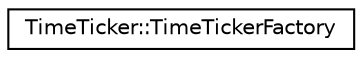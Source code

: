 digraph "Graphical Class Hierarchy"
{
 // INTERACTIVE_SVG=YES
 // LATEX_PDF_SIZE
  edge [fontname="Helvetica",fontsize="10",labelfontname="Helvetica",labelfontsize="10"];
  node [fontname="Helvetica",fontsize="10",shape=record];
  rankdir="LR";
  Node0 [label="TimeTicker::TimeTickerFactory",height=0.2,width=0.4,color="black", fillcolor="white", style="filled",URL="$d1/d59/classTimeTicker_1_1TimeTickerFactory.html",tooltip=" "];
}
